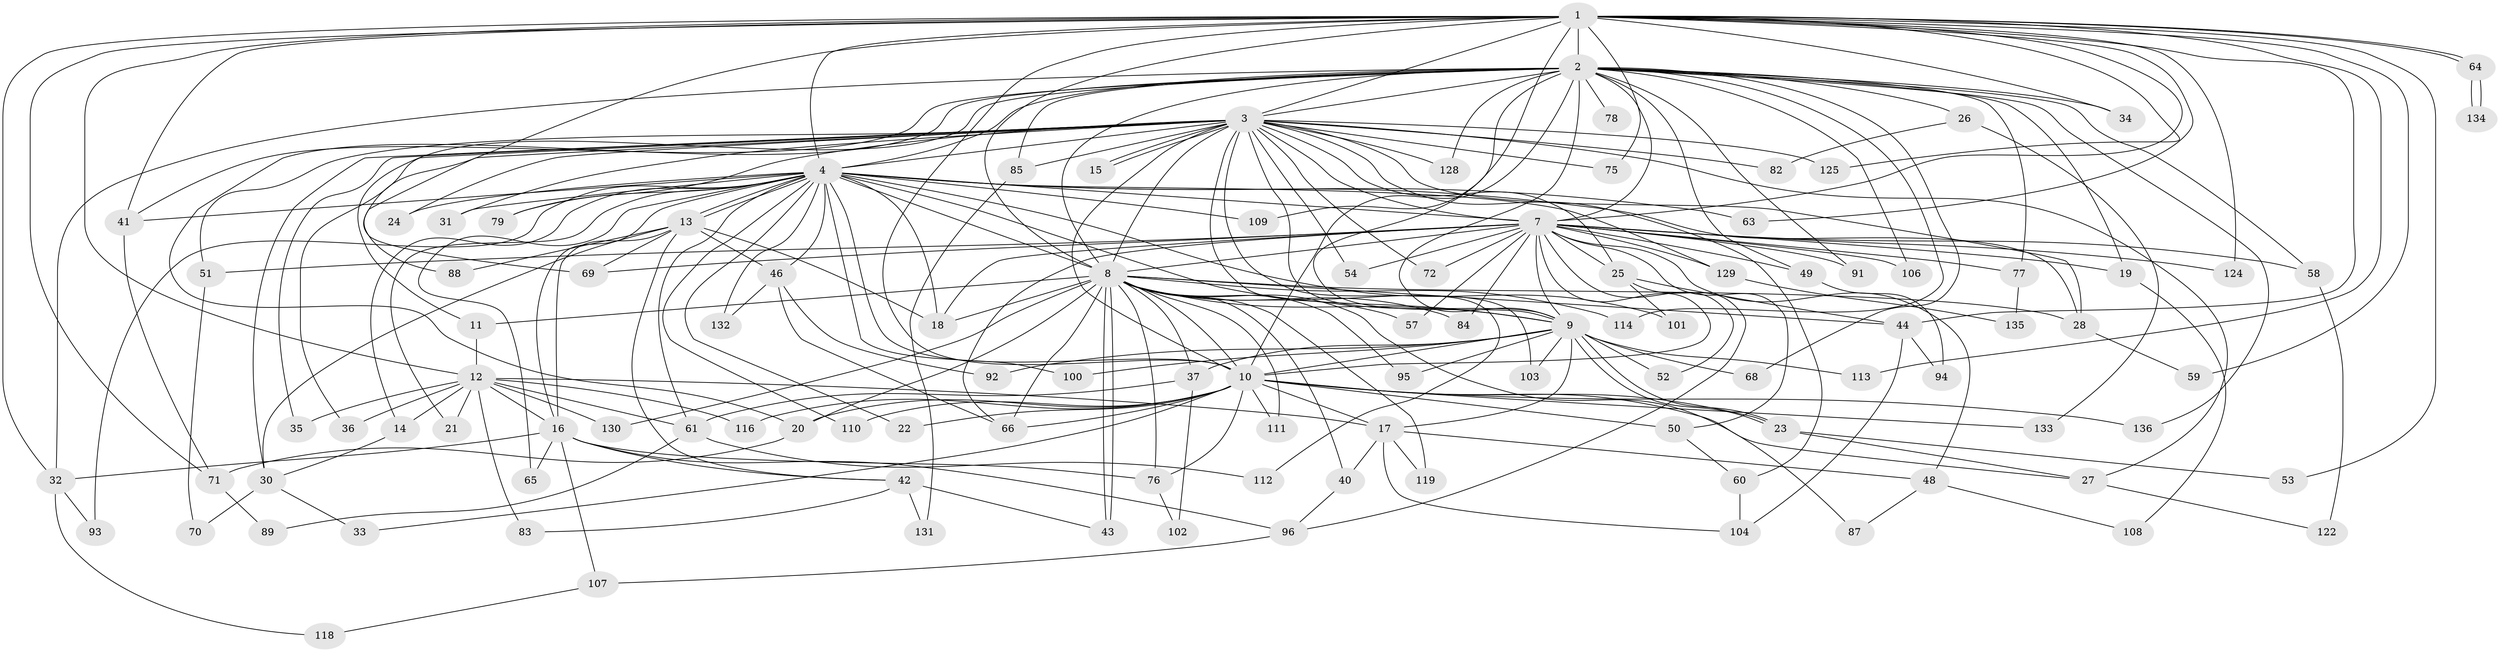 // original degree distribution, {26: 0.014598540145985401, 15: 0.0072992700729927005, 29: 0.0072992700729927005, 31: 0.014598540145985401, 12: 0.014598540145985401, 28: 0.0072992700729927005, 22: 0.0072992700729927005, 23: 0.0072992700729927005, 3: 0.18248175182481752, 9: 0.0072992700729927005, 2: 0.5547445255474452, 8: 0.0072992700729927005, 7: 0.0072992700729927005, 4: 0.1386861313868613, 6: 0.0072992700729927005, 5: 0.014598540145985401}
// Generated by graph-tools (version 1.1) at 2025/41/03/06/25 10:41:42]
// undirected, 108 vertices, 247 edges
graph export_dot {
graph [start="1"]
  node [color=gray90,style=filled];
  1 [super="+97"];
  2 [super="+6"];
  3 [super="+5"];
  4 [super="+47"];
  7 [super="+39"];
  8 [super="+98"];
  9 [super="+38"];
  10 [super="+90"];
  11;
  12 [super="+123"];
  13 [super="+127"];
  14;
  15;
  16 [super="+99"];
  17 [super="+126"];
  18 [super="+74"];
  19;
  20 [super="+86"];
  21;
  22;
  23 [super="+137"];
  24;
  25;
  26;
  27 [super="+29"];
  28 [super="+55"];
  30 [super="+45"];
  31;
  32 [super="+115"];
  33;
  34;
  35;
  36;
  37;
  40;
  41 [super="+80"];
  42 [super="+73"];
  43;
  44 [super="+62"];
  46 [super="+67"];
  48;
  49;
  50;
  51 [super="+56"];
  52;
  53;
  54;
  57;
  58;
  59;
  60;
  61 [super="+81"];
  63;
  64;
  65;
  66 [super="+105"];
  68;
  69;
  70;
  71 [super="+120"];
  72;
  75;
  76;
  77;
  78;
  79;
  82;
  83;
  84;
  85 [super="+117"];
  87;
  88;
  89;
  91;
  92;
  93;
  94;
  95;
  96;
  100;
  101;
  102;
  103;
  104 [super="+121"];
  106;
  107;
  108;
  109;
  110;
  111;
  112;
  113;
  114;
  116;
  118;
  119;
  122;
  124;
  125;
  128;
  129;
  130;
  131;
  132;
  133;
  134;
  135;
  136;
  1 -- 2 [weight=2];
  1 -- 3 [weight=2];
  1 -- 4 [weight=2];
  1 -- 7;
  1 -- 8;
  1 -- 9;
  1 -- 10;
  1 -- 12;
  1 -- 34;
  1 -- 53;
  1 -- 59;
  1 -- 63;
  1 -- 64;
  1 -- 64;
  1 -- 71;
  1 -- 75;
  1 -- 113;
  1 -- 124;
  1 -- 125;
  1 -- 69;
  1 -- 32;
  1 -- 44;
  1 -- 41;
  2 -- 3 [weight=4];
  2 -- 4 [weight=2];
  2 -- 7 [weight=3];
  2 -- 8 [weight=2];
  2 -- 9 [weight=2];
  2 -- 10 [weight=2];
  2 -- 11;
  2 -- 41;
  2 -- 58;
  2 -- 85 [weight=2];
  2 -- 114;
  2 -- 128;
  2 -- 68;
  2 -- 136;
  2 -- 77;
  2 -- 78;
  2 -- 19;
  2 -- 20;
  2 -- 26;
  2 -- 91;
  2 -- 32;
  2 -- 34;
  2 -- 106;
  2 -- 109;
  2 -- 49;
  3 -- 4 [weight=2];
  3 -- 7 [weight=2];
  3 -- 8 [weight=2];
  3 -- 9 [weight=2];
  3 -- 10 [weight=2];
  3 -- 15;
  3 -- 15;
  3 -- 24;
  3 -- 25;
  3 -- 27;
  3 -- 30;
  3 -- 31;
  3 -- 35;
  3 -- 36;
  3 -- 51;
  3 -- 54;
  3 -- 60;
  3 -- 72;
  3 -- 75;
  3 -- 85;
  3 -- 88;
  3 -- 112;
  3 -- 125;
  3 -- 128;
  3 -- 103;
  3 -- 79;
  3 -- 82;
  3 -- 28;
  4 -- 7;
  4 -- 8;
  4 -- 9 [weight=2];
  4 -- 10;
  4 -- 13;
  4 -- 13;
  4 -- 14;
  4 -- 16;
  4 -- 18;
  4 -- 21;
  4 -- 22;
  4 -- 24;
  4 -- 28;
  4 -- 31;
  4 -- 41;
  4 -- 46;
  4 -- 61;
  4 -- 63;
  4 -- 65;
  4 -- 79;
  4 -- 93;
  4 -- 100;
  4 -- 101;
  4 -- 129;
  4 -- 132;
  4 -- 109;
  4 -- 110;
  7 -- 8;
  7 -- 9;
  7 -- 10;
  7 -- 19;
  7 -- 25;
  7 -- 48;
  7 -- 49;
  7 -- 50;
  7 -- 51 [weight=2];
  7 -- 52;
  7 -- 54;
  7 -- 57;
  7 -- 58;
  7 -- 69;
  7 -- 72;
  7 -- 77;
  7 -- 84;
  7 -- 91;
  7 -- 106;
  7 -- 124;
  7 -- 129;
  7 -- 18;
  7 -- 66;
  8 -- 9;
  8 -- 10;
  8 -- 11;
  8 -- 18;
  8 -- 28;
  8 -- 37;
  8 -- 40;
  8 -- 43;
  8 -- 43;
  8 -- 44;
  8 -- 57;
  8 -- 66;
  8 -- 84;
  8 -- 87;
  8 -- 95;
  8 -- 111;
  8 -- 114;
  8 -- 119;
  8 -- 130;
  8 -- 76;
  8 -- 20;
  9 -- 10;
  9 -- 17;
  9 -- 23 [weight=2];
  9 -- 23;
  9 -- 37;
  9 -- 52;
  9 -- 68;
  9 -- 92;
  9 -- 95;
  9 -- 100;
  9 -- 103;
  9 -- 113;
  10 -- 17;
  10 -- 20;
  10 -- 22;
  10 -- 27;
  10 -- 33;
  10 -- 50;
  10 -- 66;
  10 -- 76;
  10 -- 110;
  10 -- 111;
  10 -- 116;
  10 -- 133;
  10 -- 136;
  10 -- 23;
  11 -- 12;
  12 -- 14;
  12 -- 21;
  12 -- 35;
  12 -- 36;
  12 -- 83;
  12 -- 116;
  12 -- 130;
  12 -- 16;
  12 -- 61;
  12 -- 17;
  13 -- 16;
  13 -- 30;
  13 -- 42;
  13 -- 46;
  13 -- 69;
  13 -- 88;
  13 -- 18;
  14 -- 30;
  16 -- 32;
  16 -- 42;
  16 -- 65;
  16 -- 76;
  16 -- 107;
  16 -- 96;
  17 -- 40;
  17 -- 48;
  17 -- 119;
  17 -- 104;
  19 -- 108;
  20 -- 71;
  23 -- 53;
  23 -- 27;
  25 -- 44;
  25 -- 96;
  25 -- 101;
  26 -- 82;
  26 -- 133;
  27 -- 122;
  28 -- 59;
  30 -- 33;
  30 -- 70;
  32 -- 93;
  32 -- 118;
  37 -- 61;
  37 -- 102;
  40 -- 96;
  41 -- 71;
  42 -- 83;
  42 -- 43;
  42 -- 131;
  44 -- 104;
  44 -- 94;
  46 -- 132;
  46 -- 66;
  46 -- 92;
  48 -- 87;
  48 -- 108;
  49 -- 94;
  50 -- 60;
  51 -- 70;
  58 -- 122;
  60 -- 104;
  61 -- 89;
  61 -- 112;
  64 -- 134;
  64 -- 134;
  71 -- 89;
  76 -- 102;
  77 -- 135;
  85 -- 131;
  96 -- 107;
  107 -- 118;
  129 -- 135;
}
